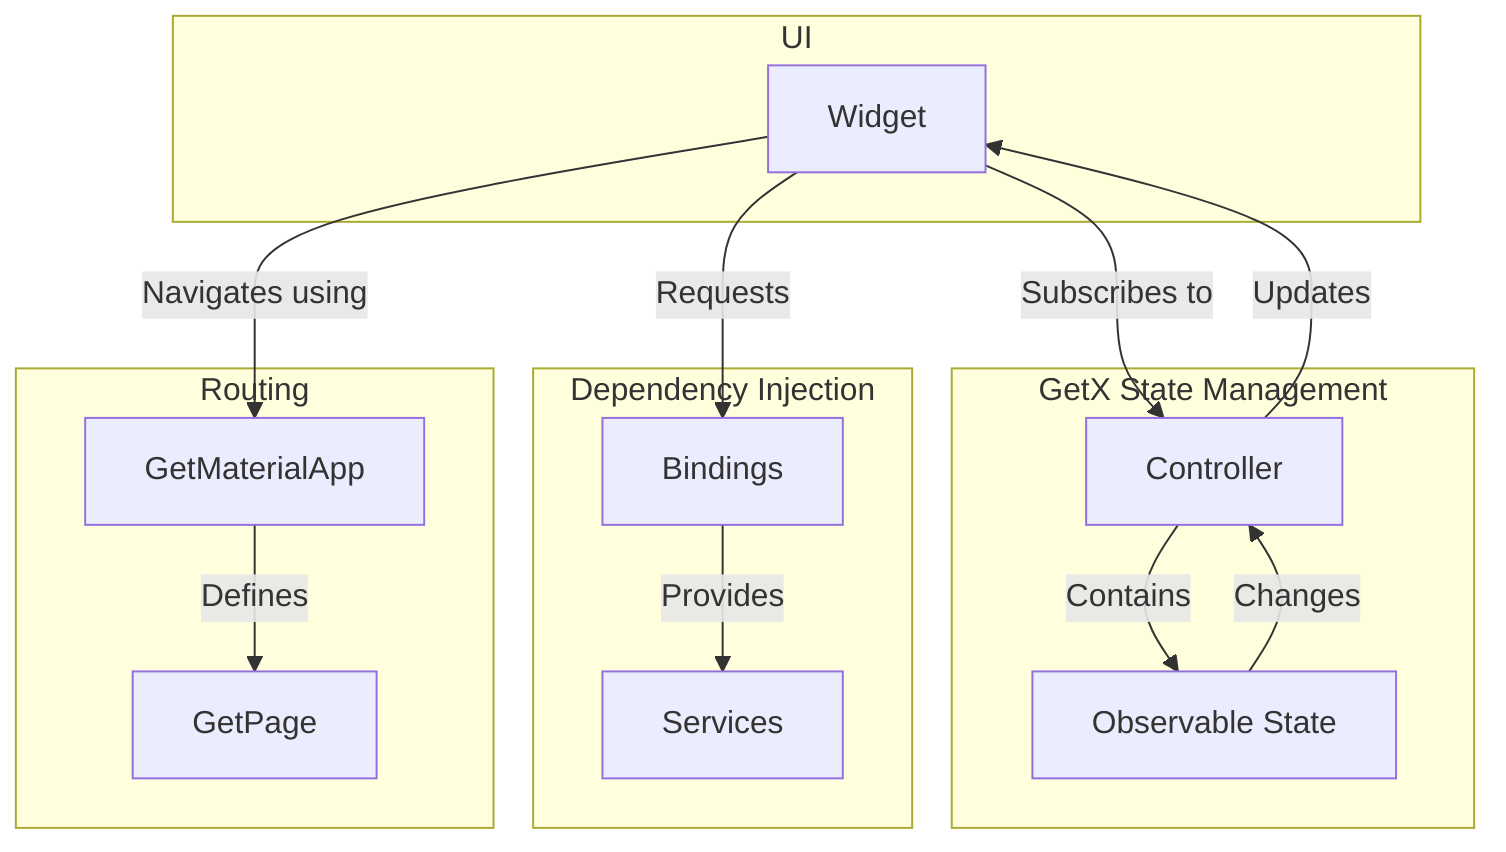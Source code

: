 graph TD
    subgraph UI
        A[Widget]
    end
    
    subgraph GetX State Management
        B[Controller]
        C[Observable State]
    end

    A -->|Subscribes to| B
    B -->|Contains| C
    C -->|Changes| B
    B -->|Updates| A

    subgraph Dependency Injection
        D[Bindings]
        E[Services]
    end

    A -->|Requests| D
    D -->|Provides| E

    subgraph Routing
        F[GetMaterialApp]
        G[GetPage]
    end

    A -->|Navigates using| F
    F -->|Defines| G
